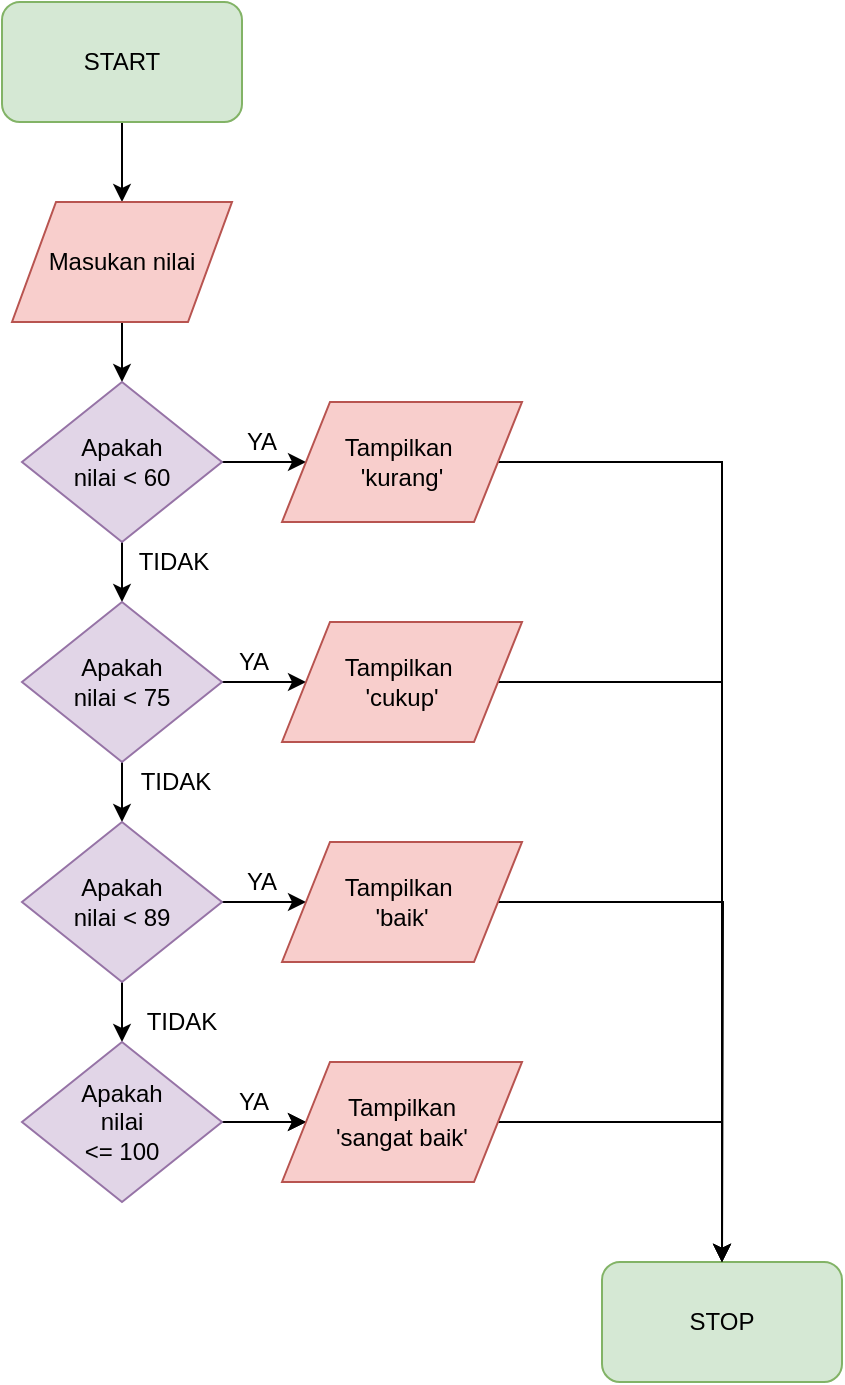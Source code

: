 <mxfile version="12.9.5" type="device"><diagram id="OMyvAmWaUzkY8oHY-lAw" name="Page-1"><mxGraphModel dx="403" dy="627" grid="1" gridSize="10" guides="1" tooltips="1" connect="1" arrows="1" fold="1" page="1" pageScale="1" pageWidth="850" pageHeight="1100" math="0" shadow="0"><root><mxCell id="0"/><mxCell id="1" parent="0"/><mxCell id="Homq-WCCfR4nwhcGfYXy-19" value="" style="edgeStyle=orthogonalEdgeStyle;rounded=0;orthogonalLoop=1;jettySize=auto;html=1;" edge="1" parent="1" source="Homq-WCCfR4nwhcGfYXy-1" target="Homq-WCCfR4nwhcGfYXy-4"><mxGeometry relative="1" as="geometry"/></mxCell><mxCell id="Homq-WCCfR4nwhcGfYXy-1" value="START" style="rounded=1;whiteSpace=wrap;html=1;fillColor=#d5e8d4;strokeColor=#82b366;" vertex="1" parent="1"><mxGeometry x="40" y="30" width="120" height="60" as="geometry"/></mxCell><mxCell id="Homq-WCCfR4nwhcGfYXy-20" value="" style="edgeStyle=orthogonalEdgeStyle;rounded=0;orthogonalLoop=1;jettySize=auto;html=1;" edge="1" parent="1" source="Homq-WCCfR4nwhcGfYXy-4" target="Homq-WCCfR4nwhcGfYXy-7"><mxGeometry relative="1" as="geometry"/></mxCell><mxCell id="Homq-WCCfR4nwhcGfYXy-4" value="Masukan nilai" style="shape=parallelogram;perimeter=parallelogramPerimeter;whiteSpace=wrap;html=1;spacingLeft=10;spacingRight=10;fillColor=#f8cecc;strokeColor=#b85450;" vertex="1" parent="1"><mxGeometry x="45" y="130" width="110" height="60" as="geometry"/></mxCell><mxCell id="Homq-WCCfR4nwhcGfYXy-21" value="" style="edgeStyle=orthogonalEdgeStyle;rounded=0;orthogonalLoop=1;jettySize=auto;html=1;" edge="1" parent="1" source="Homq-WCCfR4nwhcGfYXy-7" target="Homq-WCCfR4nwhcGfYXy-14"><mxGeometry relative="1" as="geometry"/></mxCell><mxCell id="Homq-WCCfR4nwhcGfYXy-34" value="" style="edgeStyle=orthogonalEdgeStyle;rounded=0;orthogonalLoop=1;jettySize=auto;html=1;" edge="1" parent="1" source="Homq-WCCfR4nwhcGfYXy-7" target="Homq-WCCfR4nwhcGfYXy-8"><mxGeometry relative="1" as="geometry"/></mxCell><mxCell id="Homq-WCCfR4nwhcGfYXy-7" value="Apakah nilai &amp;lt; 60" style="rhombus;whiteSpace=wrap;html=1;spacingLeft=20;spacingRight=20;fillColor=#e1d5e7;strokeColor=#9673a6;" vertex="1" parent="1"><mxGeometry x="50" y="220" width="100" height="80" as="geometry"/></mxCell><mxCell id="Homq-WCCfR4nwhcGfYXy-31" value="" style="edgeStyle=orthogonalEdgeStyle;rounded=0;orthogonalLoop=1;jettySize=auto;html=1;" edge="1" parent="1" source="Homq-WCCfR4nwhcGfYXy-8" target="Homq-WCCfR4nwhcGfYXy-16"><mxGeometry relative="1" as="geometry"/></mxCell><mxCell id="Homq-WCCfR4nwhcGfYXy-35" value="" style="edgeStyle=orthogonalEdgeStyle;rounded=0;orthogonalLoop=1;jettySize=auto;html=1;" edge="1" parent="1" source="Homq-WCCfR4nwhcGfYXy-8" target="Homq-WCCfR4nwhcGfYXy-9"><mxGeometry relative="1" as="geometry"/></mxCell><mxCell id="Homq-WCCfR4nwhcGfYXy-8" value="Apakah nilai &amp;lt; 75" style="rhombus;whiteSpace=wrap;html=1;spacingLeft=20;spacingRight=20;fillColor=#e1d5e7;strokeColor=#9673a6;" vertex="1" parent="1"><mxGeometry x="50" y="330" width="100" height="80" as="geometry"/></mxCell><mxCell id="Homq-WCCfR4nwhcGfYXy-32" value="" style="edgeStyle=orthogonalEdgeStyle;rounded=0;orthogonalLoop=1;jettySize=auto;html=1;" edge="1" parent="1" source="Homq-WCCfR4nwhcGfYXy-9" target="Homq-WCCfR4nwhcGfYXy-17"><mxGeometry relative="1" as="geometry"/></mxCell><mxCell id="Homq-WCCfR4nwhcGfYXy-36" value="" style="edgeStyle=orthogonalEdgeStyle;rounded=0;orthogonalLoop=1;jettySize=auto;html=1;" edge="1" parent="1" source="Homq-WCCfR4nwhcGfYXy-9" target="Homq-WCCfR4nwhcGfYXy-10"><mxGeometry relative="1" as="geometry"/></mxCell><mxCell id="Homq-WCCfR4nwhcGfYXy-9" value="Apakah nilai &amp;lt; 89" style="rhombus;whiteSpace=wrap;html=1;spacingLeft=20;spacingRight=20;fillColor=#e1d5e7;strokeColor=#9673a6;" vertex="1" parent="1"><mxGeometry x="50" y="440" width="100" height="80" as="geometry"/></mxCell><mxCell id="Homq-WCCfR4nwhcGfYXy-33" value="" style="edgeStyle=orthogonalEdgeStyle;rounded=0;orthogonalLoop=1;jettySize=auto;html=1;" edge="1" parent="1" source="Homq-WCCfR4nwhcGfYXy-10" target="Homq-WCCfR4nwhcGfYXy-12"><mxGeometry relative="1" as="geometry"/></mxCell><mxCell id="Homq-WCCfR4nwhcGfYXy-52" value="" style="edgeStyle=orthogonalEdgeStyle;rounded=0;orthogonalLoop=1;jettySize=auto;html=1;" edge="1" parent="1" source="Homq-WCCfR4nwhcGfYXy-10" target="Homq-WCCfR4nwhcGfYXy-12"><mxGeometry relative="1" as="geometry"/></mxCell><mxCell id="Homq-WCCfR4nwhcGfYXy-10" value="Apakah nilai &lt;br&gt;&amp;lt;= 100" style="rhombus;whiteSpace=wrap;html=1;spacingLeft=20;spacingRight=20;fillColor=#e1d5e7;strokeColor=#9673a6;" vertex="1" parent="1"><mxGeometry x="50" y="550" width="100" height="80" as="geometry"/></mxCell><mxCell id="Homq-WCCfR4nwhcGfYXy-11" value="STOP" style="rounded=1;whiteSpace=wrap;html=1;fillColor=#d5e8d4;strokeColor=#82b366;" vertex="1" parent="1"><mxGeometry x="340" y="660" width="120" height="60" as="geometry"/></mxCell><mxCell id="Homq-WCCfR4nwhcGfYXy-30" style="edgeStyle=orthogonalEdgeStyle;rounded=0;orthogonalLoop=1;jettySize=auto;html=1;exitX=1;exitY=0.5;exitDx=0;exitDy=0;" edge="1" parent="1" source="Homq-WCCfR4nwhcGfYXy-12" target="Homq-WCCfR4nwhcGfYXy-11"><mxGeometry relative="1" as="geometry"/></mxCell><mxCell id="Homq-WCCfR4nwhcGfYXy-12" value="Tampilkan&lt;br&gt;'sangat baik'" style="shape=parallelogram;perimeter=parallelogramPerimeter;whiteSpace=wrap;html=1;fillColor=#f8cecc;strokeColor=#b85450;" vertex="1" parent="1"><mxGeometry x="180" y="560" width="120" height="60" as="geometry"/></mxCell><mxCell id="Homq-WCCfR4nwhcGfYXy-27" style="edgeStyle=orthogonalEdgeStyle;rounded=0;orthogonalLoop=1;jettySize=auto;html=1;exitX=1;exitY=0.5;exitDx=0;exitDy=0;" edge="1" parent="1" source="Homq-WCCfR4nwhcGfYXy-14" target="Homq-WCCfR4nwhcGfYXy-11"><mxGeometry relative="1" as="geometry"/></mxCell><mxCell id="Homq-WCCfR4nwhcGfYXy-14" value="Tampilkan&amp;nbsp;&lt;br&gt;'kurang'" style="shape=parallelogram;perimeter=parallelogramPerimeter;whiteSpace=wrap;html=1;fillColor=#f8cecc;strokeColor=#b85450;" vertex="1" parent="1"><mxGeometry x="180" y="230" width="120" height="60" as="geometry"/></mxCell><mxCell id="Homq-WCCfR4nwhcGfYXy-28" style="edgeStyle=orthogonalEdgeStyle;rounded=0;orthogonalLoop=1;jettySize=auto;html=1;exitX=1;exitY=0.5;exitDx=0;exitDy=0;" edge="1" parent="1" source="Homq-WCCfR4nwhcGfYXy-16" target="Homq-WCCfR4nwhcGfYXy-11"><mxGeometry relative="1" as="geometry"/></mxCell><mxCell id="Homq-WCCfR4nwhcGfYXy-16" value="Tampilkan&amp;nbsp;&lt;br&gt;'cukup'" style="shape=parallelogram;perimeter=parallelogramPerimeter;whiteSpace=wrap;html=1;fillColor=#f8cecc;strokeColor=#b85450;" vertex="1" parent="1"><mxGeometry x="180" y="340" width="120" height="60" as="geometry"/></mxCell><mxCell id="Homq-WCCfR4nwhcGfYXy-29" style="edgeStyle=orthogonalEdgeStyle;rounded=0;orthogonalLoop=1;jettySize=auto;html=1;exitX=1;exitY=0.5;exitDx=0;exitDy=0;" edge="1" parent="1" source="Homq-WCCfR4nwhcGfYXy-17"><mxGeometry relative="1" as="geometry"><mxPoint x="400.0" y="660" as="targetPoint"/></mxGeometry></mxCell><mxCell id="Homq-WCCfR4nwhcGfYXy-17" value="Tampilkan&amp;nbsp;&lt;br&gt;'baik'" style="shape=parallelogram;perimeter=parallelogramPerimeter;whiteSpace=wrap;html=1;fillColor=#f8cecc;strokeColor=#b85450;" vertex="1" parent="1"><mxGeometry x="180" y="450" width="120" height="60" as="geometry"/></mxCell><mxCell id="Homq-WCCfR4nwhcGfYXy-39" value="YA" style="text;html=1;strokeColor=none;fillColor=none;align=center;verticalAlign=middle;whiteSpace=wrap;rounded=0;" vertex="1" parent="1"><mxGeometry x="146" y="570" width="40" height="20" as="geometry"/></mxCell><mxCell id="Homq-WCCfR4nwhcGfYXy-43" value="YA" style="text;html=1;strokeColor=none;fillColor=none;align=center;verticalAlign=middle;whiteSpace=wrap;rounded=0;" vertex="1" parent="1"><mxGeometry x="150" y="240" width="40" height="20" as="geometry"/></mxCell><mxCell id="Homq-WCCfR4nwhcGfYXy-44" value="YA" style="text;html=1;strokeColor=none;fillColor=none;align=center;verticalAlign=middle;whiteSpace=wrap;rounded=0;" vertex="1" parent="1"><mxGeometry x="146" y="350" width="40" height="20" as="geometry"/></mxCell><mxCell id="Homq-WCCfR4nwhcGfYXy-45" value="YA" style="text;html=1;strokeColor=none;fillColor=none;align=center;verticalAlign=middle;whiteSpace=wrap;rounded=0;" vertex="1" parent="1"><mxGeometry x="150" y="460" width="40" height="20" as="geometry"/></mxCell><mxCell id="Homq-WCCfR4nwhcGfYXy-47" value="TIDAK" style="text;html=1;strokeColor=none;fillColor=none;align=center;verticalAlign=middle;whiteSpace=wrap;rounded=0;" vertex="1" parent="1"><mxGeometry x="106" y="300" width="40" height="20" as="geometry"/></mxCell><mxCell id="Homq-WCCfR4nwhcGfYXy-50" value="TIDAK" style="text;html=1;strokeColor=none;fillColor=none;align=center;verticalAlign=middle;whiteSpace=wrap;rounded=0;" vertex="1" parent="1"><mxGeometry x="107" y="410" width="40" height="20" as="geometry"/></mxCell><mxCell id="Homq-WCCfR4nwhcGfYXy-51" value="TIDAK" style="text;html=1;strokeColor=none;fillColor=none;align=center;verticalAlign=middle;whiteSpace=wrap;rounded=0;" vertex="1" parent="1"><mxGeometry x="110" y="530" width="40" height="20" as="geometry"/></mxCell></root></mxGraphModel></diagram></mxfile>